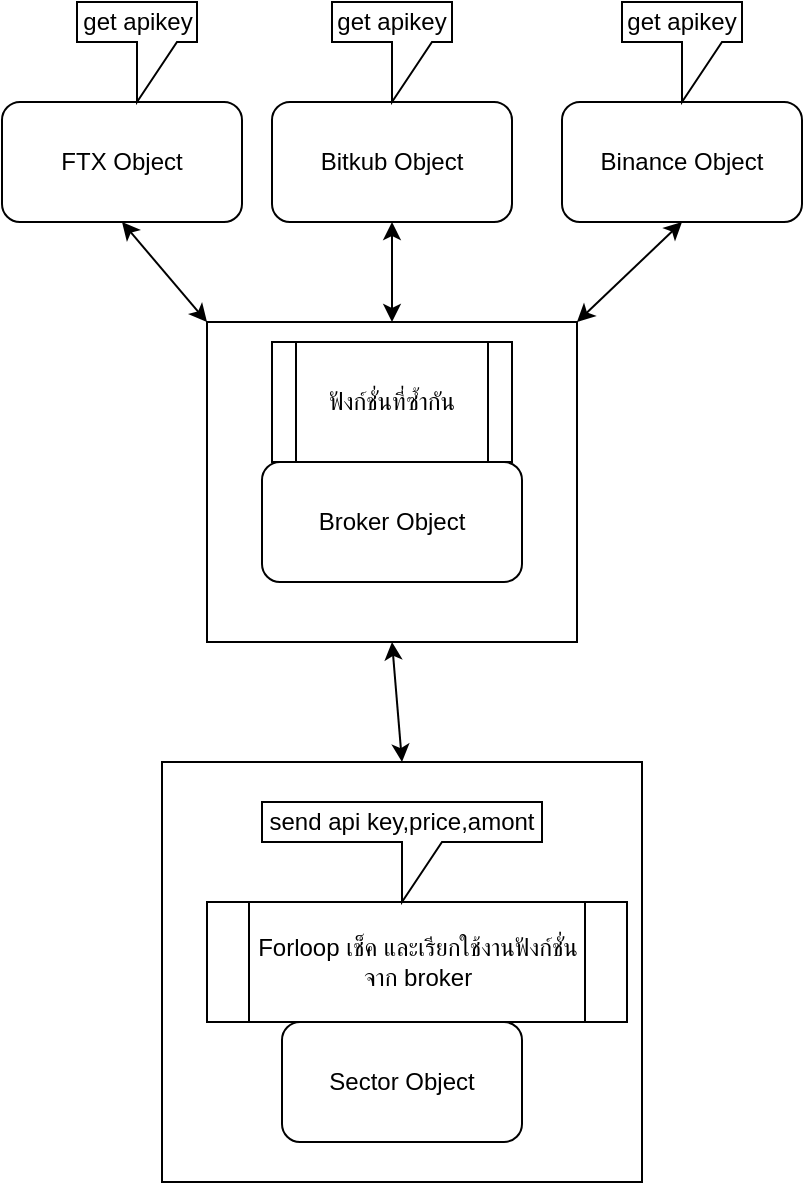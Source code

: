 <mxfile version="14.1.8" type="github">
  <diagram id="AsI6TItvxqFHPiE_UcJp" name="Page-1">
    <mxGraphModel dx="1102" dy="614" grid="1" gridSize="10" guides="1" tooltips="1" connect="1" arrows="1" fold="1" page="1" pageScale="1" pageWidth="3300" pageHeight="4681" math="0" shadow="0">
      <root>
        <mxCell id="0" />
        <mxCell id="1" parent="0" />
        <mxCell id="HbJewlV4PkJ15DkKXm-D-1" value="Broker Object" style="rounded=1;whiteSpace=wrap;html=1;" vertex="1" parent="1">
          <mxGeometry x="160" y="320" width="130" height="60" as="geometry" />
        </mxCell>
        <mxCell id="HbJewlV4PkJ15DkKXm-D-2" value="FTX Object" style="rounded=1;whiteSpace=wrap;html=1;" vertex="1" parent="1">
          <mxGeometry x="30" y="140" width="120" height="60" as="geometry" />
        </mxCell>
        <mxCell id="HbJewlV4PkJ15DkKXm-D-3" value="Bitkub Object" style="rounded=1;whiteSpace=wrap;html=1;" vertex="1" parent="1">
          <mxGeometry x="165" y="140" width="120" height="60" as="geometry" />
        </mxCell>
        <mxCell id="HbJewlV4PkJ15DkKXm-D-4" value="Binance Object" style="rounded=1;whiteSpace=wrap;html=1;" vertex="1" parent="1">
          <mxGeometry x="310" y="140" width="120" height="60" as="geometry" />
        </mxCell>
        <mxCell id="HbJewlV4PkJ15DkKXm-D-5" value="" style="rounded=0;whiteSpace=wrap;html=1;gradientDirection=west;fillColor=none;" vertex="1" parent="1">
          <mxGeometry x="132.5" y="250" width="185" height="160" as="geometry" />
        </mxCell>
        <mxCell id="HbJewlV4PkJ15DkKXm-D-6" value="ฟังก์ชั่นที่ซ้ำกัน" style="shape=process;whiteSpace=wrap;html=1;backgroundOutline=1;fillColor=none;gradientColor=#ffffff;" vertex="1" parent="1">
          <mxGeometry x="165" y="260" width="120" height="60" as="geometry" />
        </mxCell>
        <mxCell id="HbJewlV4PkJ15DkKXm-D-7" value="" style="endArrow=classic;startArrow=classic;html=1;exitX=1;exitY=0;exitDx=0;exitDy=0;entryX=0.5;entryY=1;entryDx=0;entryDy=0;" edge="1" parent="1" source="HbJewlV4PkJ15DkKXm-D-5" target="HbJewlV4PkJ15DkKXm-D-4">
          <mxGeometry width="50" height="50" relative="1" as="geometry">
            <mxPoint x="300" y="250" as="sourcePoint" />
            <mxPoint x="350" y="200" as="targetPoint" />
          </mxGeometry>
        </mxCell>
        <mxCell id="HbJewlV4PkJ15DkKXm-D-8" value="" style="endArrow=classic;startArrow=classic;html=1;entryX=0.5;entryY=1;entryDx=0;entryDy=0;exitX=0;exitY=0;exitDx=0;exitDy=0;" edge="1" parent="1" source="HbJewlV4PkJ15DkKXm-D-5" target="HbJewlV4PkJ15DkKXm-D-2">
          <mxGeometry width="50" height="50" relative="1" as="geometry">
            <mxPoint x="80" y="260" as="sourcePoint" />
            <mxPoint x="130" y="210" as="targetPoint" />
          </mxGeometry>
        </mxCell>
        <mxCell id="HbJewlV4PkJ15DkKXm-D-9" value="" style="endArrow=classic;startArrow=classic;html=1;entryX=0.5;entryY=1;entryDx=0;entryDy=0;exitX=0.5;exitY=0;exitDx=0;exitDy=0;" edge="1" parent="1" source="HbJewlV4PkJ15DkKXm-D-5" target="HbJewlV4PkJ15DkKXm-D-3">
          <mxGeometry width="50" height="50" relative="1" as="geometry">
            <mxPoint x="400" y="310" as="sourcePoint" />
            <mxPoint x="450" y="260" as="targetPoint" />
          </mxGeometry>
        </mxCell>
        <mxCell id="HbJewlV4PkJ15DkKXm-D-10" value="" style="rounded=0;whiteSpace=wrap;html=1;gradientColor=#ffffff;fillColor=none;" vertex="1" parent="1">
          <mxGeometry x="110" y="470" width="240" height="210" as="geometry" />
        </mxCell>
        <mxCell id="HbJewlV4PkJ15DkKXm-D-11" value="get apikey" style="shape=callout;whiteSpace=wrap;html=1;perimeter=calloutPerimeter;fillColor=none;gradientColor=#ffffff;" vertex="1" parent="1">
          <mxGeometry x="195" y="90" width="60" height="50" as="geometry" />
        </mxCell>
        <mxCell id="HbJewlV4PkJ15DkKXm-D-12" value="get apikey" style="shape=callout;whiteSpace=wrap;html=1;perimeter=calloutPerimeter;fillColor=none;gradientColor=#ffffff;" vertex="1" parent="1">
          <mxGeometry x="67.5" y="90" width="60" height="50" as="geometry" />
        </mxCell>
        <mxCell id="HbJewlV4PkJ15DkKXm-D-13" value="get apikey" style="shape=callout;whiteSpace=wrap;html=1;perimeter=calloutPerimeter;fillColor=none;gradientColor=#ffffff;" vertex="1" parent="1">
          <mxGeometry x="340" y="90" width="60" height="50" as="geometry" />
        </mxCell>
        <mxCell id="HbJewlV4PkJ15DkKXm-D-14" value="" style="endArrow=classic;startArrow=classic;html=1;entryX=0.5;entryY=1;entryDx=0;entryDy=0;exitX=0.5;exitY=0;exitDx=0;exitDy=0;" edge="1" parent="1" source="HbJewlV4PkJ15DkKXm-D-10" target="HbJewlV4PkJ15DkKXm-D-5">
          <mxGeometry width="50" height="50" relative="1" as="geometry">
            <mxPoint x="225" y="469" as="sourcePoint" />
            <mxPoint x="480" y="270" as="targetPoint" />
          </mxGeometry>
        </mxCell>
        <mxCell id="HbJewlV4PkJ15DkKXm-D-17" value="Forloop เช็ค และเรียกใช้งานฟังก์ชั่นจาก broker" style="shape=process;whiteSpace=wrap;html=1;backgroundOutline=1;gradientColor=#ffffff;fillColor=none;" vertex="1" parent="1">
          <mxGeometry x="132.5" y="540" width="210" height="60" as="geometry" />
        </mxCell>
        <mxCell id="HbJewlV4PkJ15DkKXm-D-18" value="Sector Object" style="rounded=1;whiteSpace=wrap;html=1;fillColor=none;gradientColor=#ffffff;" vertex="1" parent="1">
          <mxGeometry x="170" y="600" width="120" height="60" as="geometry" />
        </mxCell>
        <mxCell id="HbJewlV4PkJ15DkKXm-D-19" value="send api key,price,amont" style="shape=callout;whiteSpace=wrap;html=1;perimeter=calloutPerimeter;fillColor=none;gradientColor=#ffffff;" vertex="1" parent="1">
          <mxGeometry x="160" y="490" width="140" height="50" as="geometry" />
        </mxCell>
      </root>
    </mxGraphModel>
  </diagram>
</mxfile>
